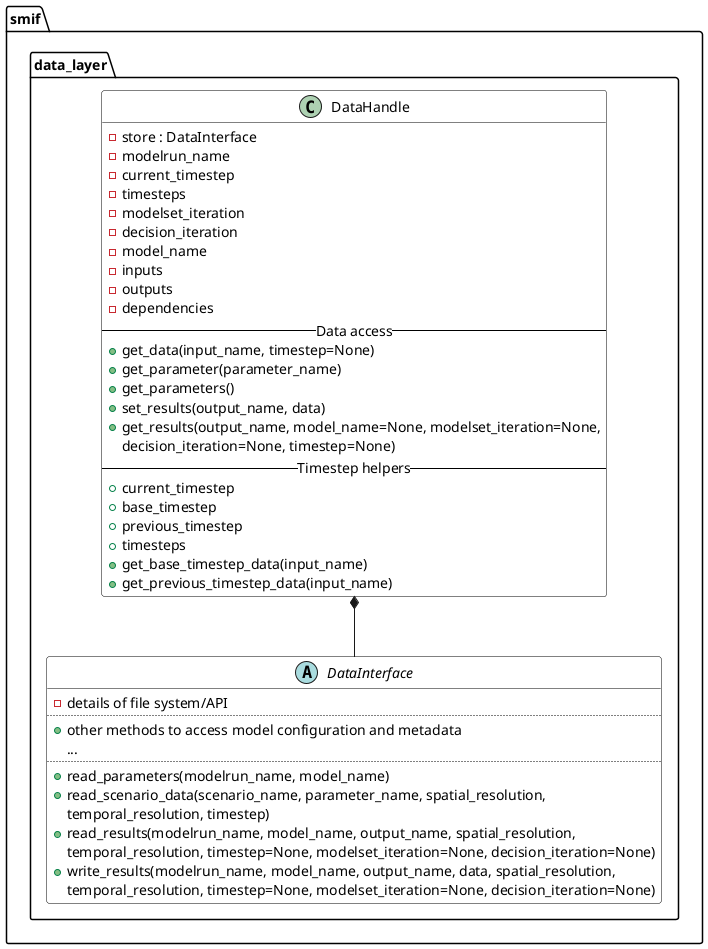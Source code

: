 @startuml
skinparam {
  shadowing false
  classBackgroundColor white
  classBorderColor black
  noteBackgroundColor white
  noteBorderColor #222
}

package smif.data_layer {
  abstract class DataInterface {
    - details of file system/API
    ..
    + {method} other methods to access model configuration and metadata
    ...
    ..
    + read_parameters(modelrun_name, model_name)
    + read_scenario_data(scenario_name, parameter_name, spatial_resolution,
        temporal_resolution, timestep)
    + read_results(modelrun_name, model_name, output_name, spatial_resolution,
        temporal_resolution, timestep=None, modelset_iteration=None, decision_iteration=None)
    + write_results(modelrun_name, model_name, output_name, data, spatial_resolution,
        temporal_resolution, timestep=None, modelset_iteration=None, decision_iteration=None)
  }

  class DataHandle {
    - store : DataInterface
    - modelrun_name
    - current_timestep
    - timesteps
    - modelset_iteration
    - decision_iteration
    - model_name
    - inputs
    - outputs
    - dependencies
    -- Data access --
    + get_data(input_name, timestep=None)
    + get_parameter(parameter_name)
    + get_parameters()
    + set_results(output_name, data)
    + get_results(output_name, model_name=None, modelset_iteration=None,
        decision_iteration=None, timestep=None)
    -- Timestep helpers --
    + current_timestep
    + base_timestep
    + previous_timestep
    + timesteps
    + get_base_timestep_data(input_name)
    + get_previous_timestep_data(input_name)
  }
  DataHandle *-- DataInterface
}
@enduml
